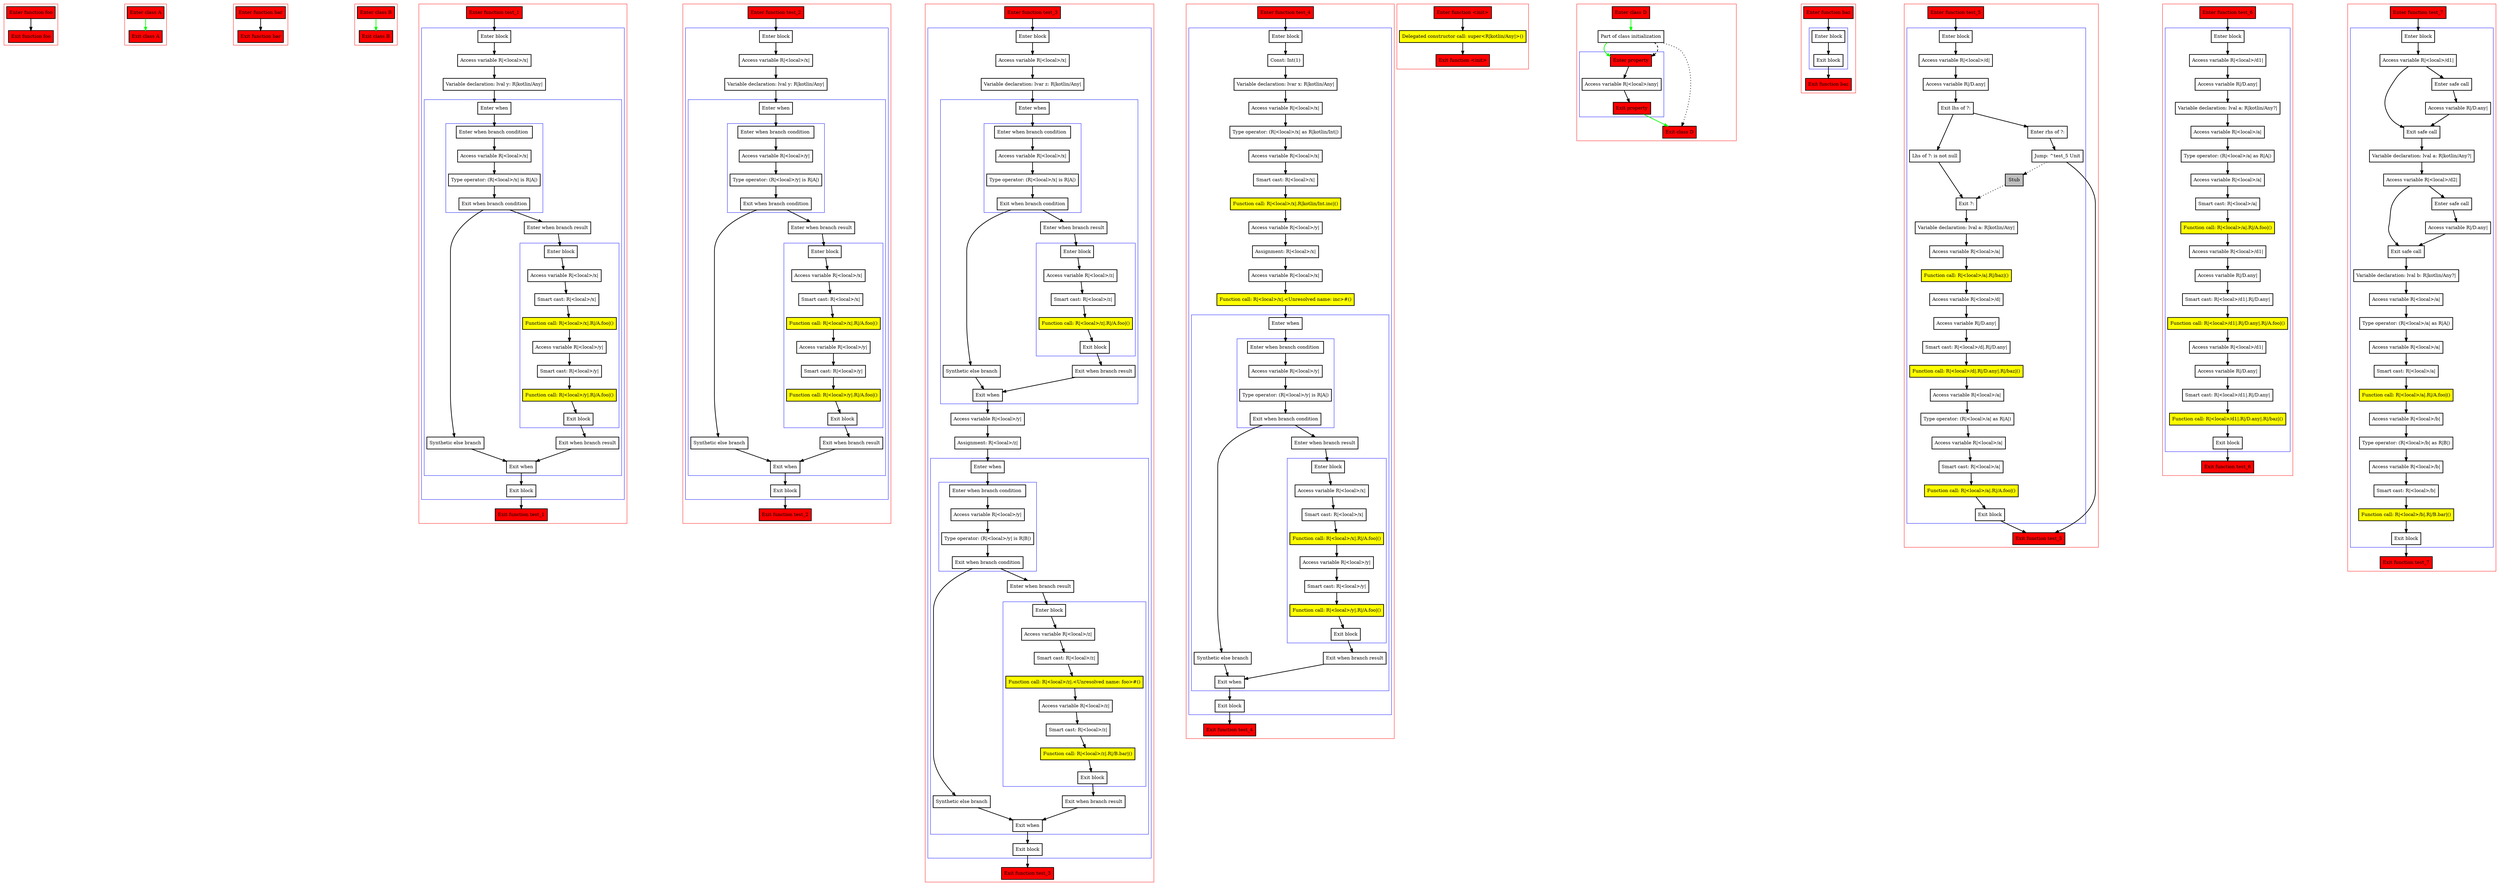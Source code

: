 digraph boundSmartcasts_kt {
    graph [nodesep=3]
    node [shape=box penwidth=2]
    edge [penwidth=2]

    subgraph cluster_0 {
        color=red
        0 [label="Enter function foo" style="filled" fillcolor=red];
        1 [label="Exit function foo" style="filled" fillcolor=red];
    }
    0 -> {1};

    subgraph cluster_1 {
        color=red
        2 [label="Enter class A" style="filled" fillcolor=red];
        3 [label="Exit class A" style="filled" fillcolor=red];
    }
    2 -> {3} [color=green];

    subgraph cluster_2 {
        color=red
        4 [label="Enter function bar" style="filled" fillcolor=red];
        5 [label="Exit function bar" style="filled" fillcolor=red];
    }
    4 -> {5};

    subgraph cluster_3 {
        color=red
        6 [label="Enter class B" style="filled" fillcolor=red];
        7 [label="Exit class B" style="filled" fillcolor=red];
    }
    6 -> {7} [color=green];

    subgraph cluster_4 {
        color=red
        8 [label="Enter function test_1" style="filled" fillcolor=red];
        subgraph cluster_5 {
            color=blue
            9 [label="Enter block"];
            10 [label="Access variable R|<local>/x|"];
            11 [label="Variable declaration: lval y: R|kotlin/Any|"];
            subgraph cluster_6 {
                color=blue
                12 [label="Enter when"];
                subgraph cluster_7 {
                    color=blue
                    13 [label="Enter when branch condition "];
                    14 [label="Access variable R|<local>/x|"];
                    15 [label="Type operator: (R|<local>/x| is R|A|)"];
                    16 [label="Exit when branch condition"];
                }
                17 [label="Synthetic else branch"];
                18 [label="Enter when branch result"];
                subgraph cluster_8 {
                    color=blue
                    19 [label="Enter block"];
                    20 [label="Access variable R|<local>/x|"];
                    21 [label="Smart cast: R|<local>/x|"];
                    22 [label="Function call: R|<local>/x|.R|/A.foo|()" style="filled" fillcolor=yellow];
                    23 [label="Access variable R|<local>/y|"];
                    24 [label="Smart cast: R|<local>/y|"];
                    25 [label="Function call: R|<local>/y|.R|/A.foo|()" style="filled" fillcolor=yellow];
                    26 [label="Exit block"];
                }
                27 [label="Exit when branch result"];
                28 [label="Exit when"];
            }
            29 [label="Exit block"];
        }
        30 [label="Exit function test_1" style="filled" fillcolor=red];
    }
    8 -> {9};
    9 -> {10};
    10 -> {11};
    11 -> {12};
    12 -> {13};
    13 -> {14};
    14 -> {15};
    15 -> {16};
    16 -> {17 18};
    17 -> {28};
    18 -> {19};
    19 -> {20};
    20 -> {21};
    21 -> {22};
    22 -> {23};
    23 -> {24};
    24 -> {25};
    25 -> {26};
    26 -> {27};
    27 -> {28};
    28 -> {29};
    29 -> {30};

    subgraph cluster_9 {
        color=red
        31 [label="Enter function test_2" style="filled" fillcolor=red];
        subgraph cluster_10 {
            color=blue
            32 [label="Enter block"];
            33 [label="Access variable R|<local>/x|"];
            34 [label="Variable declaration: lval y: R|kotlin/Any|"];
            subgraph cluster_11 {
                color=blue
                35 [label="Enter when"];
                subgraph cluster_12 {
                    color=blue
                    36 [label="Enter when branch condition "];
                    37 [label="Access variable R|<local>/y|"];
                    38 [label="Type operator: (R|<local>/y| is R|A|)"];
                    39 [label="Exit when branch condition"];
                }
                40 [label="Synthetic else branch"];
                41 [label="Enter when branch result"];
                subgraph cluster_13 {
                    color=blue
                    42 [label="Enter block"];
                    43 [label="Access variable R|<local>/x|"];
                    44 [label="Smart cast: R|<local>/x|"];
                    45 [label="Function call: R|<local>/x|.R|/A.foo|()" style="filled" fillcolor=yellow];
                    46 [label="Access variable R|<local>/y|"];
                    47 [label="Smart cast: R|<local>/y|"];
                    48 [label="Function call: R|<local>/y|.R|/A.foo|()" style="filled" fillcolor=yellow];
                    49 [label="Exit block"];
                }
                50 [label="Exit when branch result"];
                51 [label="Exit when"];
            }
            52 [label="Exit block"];
        }
        53 [label="Exit function test_2" style="filled" fillcolor=red];
    }
    31 -> {32};
    32 -> {33};
    33 -> {34};
    34 -> {35};
    35 -> {36};
    36 -> {37};
    37 -> {38};
    38 -> {39};
    39 -> {40 41};
    40 -> {51};
    41 -> {42};
    42 -> {43};
    43 -> {44};
    44 -> {45};
    45 -> {46};
    46 -> {47};
    47 -> {48};
    48 -> {49};
    49 -> {50};
    50 -> {51};
    51 -> {52};
    52 -> {53};

    subgraph cluster_14 {
        color=red
        54 [label="Enter function test_3" style="filled" fillcolor=red];
        subgraph cluster_15 {
            color=blue
            55 [label="Enter block"];
            56 [label="Access variable R|<local>/x|"];
            57 [label="Variable declaration: lvar z: R|kotlin/Any|"];
            subgraph cluster_16 {
                color=blue
                58 [label="Enter when"];
                subgraph cluster_17 {
                    color=blue
                    59 [label="Enter when branch condition "];
                    60 [label="Access variable R|<local>/x|"];
                    61 [label="Type operator: (R|<local>/x| is R|A|)"];
                    62 [label="Exit when branch condition"];
                }
                63 [label="Synthetic else branch"];
                64 [label="Enter when branch result"];
                subgraph cluster_18 {
                    color=blue
                    65 [label="Enter block"];
                    66 [label="Access variable R|<local>/z|"];
                    67 [label="Smart cast: R|<local>/z|"];
                    68 [label="Function call: R|<local>/z|.R|/A.foo|()" style="filled" fillcolor=yellow];
                    69 [label="Exit block"];
                }
                70 [label="Exit when branch result"];
                71 [label="Exit when"];
            }
            72 [label="Access variable R|<local>/y|"];
            73 [label="Assignment: R|<local>/z|"];
            subgraph cluster_19 {
                color=blue
                74 [label="Enter when"];
                subgraph cluster_20 {
                    color=blue
                    75 [label="Enter when branch condition "];
                    76 [label="Access variable R|<local>/y|"];
                    77 [label="Type operator: (R|<local>/y| is R|B|)"];
                    78 [label="Exit when branch condition"];
                }
                79 [label="Synthetic else branch"];
                80 [label="Enter when branch result"];
                subgraph cluster_21 {
                    color=blue
                    81 [label="Enter block"];
                    82 [label="Access variable R|<local>/z|"];
                    83 [label="Smart cast: R|<local>/z|"];
                    84 [label="Function call: R|<local>/z|.<Unresolved name: foo>#()" style="filled" fillcolor=yellow];
                    85 [label="Access variable R|<local>/z|"];
                    86 [label="Smart cast: R|<local>/z|"];
                    87 [label="Function call: R|<local>/z|.R|/B.bar|()" style="filled" fillcolor=yellow];
                    88 [label="Exit block"];
                }
                89 [label="Exit when branch result"];
                90 [label="Exit when"];
            }
            91 [label="Exit block"];
        }
        92 [label="Exit function test_3" style="filled" fillcolor=red];
    }
    54 -> {55};
    55 -> {56};
    56 -> {57};
    57 -> {58};
    58 -> {59};
    59 -> {60};
    60 -> {61};
    61 -> {62};
    62 -> {63 64};
    63 -> {71};
    64 -> {65};
    65 -> {66};
    66 -> {67};
    67 -> {68};
    68 -> {69};
    69 -> {70};
    70 -> {71};
    71 -> {72};
    72 -> {73};
    73 -> {74};
    74 -> {75};
    75 -> {76};
    76 -> {77};
    77 -> {78};
    78 -> {79 80};
    79 -> {90};
    80 -> {81};
    81 -> {82};
    82 -> {83};
    83 -> {84};
    84 -> {85};
    85 -> {86};
    86 -> {87};
    87 -> {88};
    88 -> {89};
    89 -> {90};
    90 -> {91};
    91 -> {92};

    subgraph cluster_22 {
        color=red
        93 [label="Enter function test_4" style="filled" fillcolor=red];
        subgraph cluster_23 {
            color=blue
            94 [label="Enter block"];
            95 [label="Const: Int(1)"];
            96 [label="Variable declaration: lvar x: R|kotlin/Any|"];
            97 [label="Access variable R|<local>/x|"];
            98 [label="Type operator: (R|<local>/x| as R|kotlin/Int|)"];
            99 [label="Access variable R|<local>/x|"];
            100 [label="Smart cast: R|<local>/x|"];
            101 [label="Function call: R|<local>/x|.R|kotlin/Int.inc|()" style="filled" fillcolor=yellow];
            102 [label="Access variable R|<local>/y|"];
            103 [label="Assignment: R|<local>/x|"];
            104 [label="Access variable R|<local>/x|"];
            105 [label="Function call: R|<local>/x|.<Unresolved name: inc>#()" style="filled" fillcolor=yellow];
            subgraph cluster_24 {
                color=blue
                106 [label="Enter when"];
                subgraph cluster_25 {
                    color=blue
                    107 [label="Enter when branch condition "];
                    108 [label="Access variable R|<local>/y|"];
                    109 [label="Type operator: (R|<local>/y| is R|A|)"];
                    110 [label="Exit when branch condition"];
                }
                111 [label="Synthetic else branch"];
                112 [label="Enter when branch result"];
                subgraph cluster_26 {
                    color=blue
                    113 [label="Enter block"];
                    114 [label="Access variable R|<local>/x|"];
                    115 [label="Smart cast: R|<local>/x|"];
                    116 [label="Function call: R|<local>/x|.R|/A.foo|()" style="filled" fillcolor=yellow];
                    117 [label="Access variable R|<local>/y|"];
                    118 [label="Smart cast: R|<local>/y|"];
                    119 [label="Function call: R|<local>/y|.R|/A.foo|()" style="filled" fillcolor=yellow];
                    120 [label="Exit block"];
                }
                121 [label="Exit when branch result"];
                122 [label="Exit when"];
            }
            123 [label="Exit block"];
        }
        124 [label="Exit function test_4" style="filled" fillcolor=red];
    }
    93 -> {94};
    94 -> {95};
    95 -> {96};
    96 -> {97};
    97 -> {98};
    98 -> {99};
    99 -> {100};
    100 -> {101};
    101 -> {102};
    102 -> {103};
    103 -> {104};
    104 -> {105};
    105 -> {106};
    106 -> {107};
    107 -> {108};
    108 -> {109};
    109 -> {110};
    110 -> {111 112};
    111 -> {122};
    112 -> {113};
    113 -> {114};
    114 -> {115};
    115 -> {116};
    116 -> {117};
    117 -> {118};
    118 -> {119};
    119 -> {120};
    120 -> {121};
    121 -> {122};
    122 -> {123};
    123 -> {124};

    subgraph cluster_27 {
        color=red
        125 [label="Enter function <init>" style="filled" fillcolor=red];
        126 [label="Delegated constructor call: super<R|kotlin/Any|>()" style="filled" fillcolor=yellow];
        127 [label="Exit function <init>" style="filled" fillcolor=red];
    }
    125 -> {126};
    126 -> {127};

    subgraph cluster_28 {
        color=red
        131 [label="Enter class D" style="filled" fillcolor=red];
        132 [label="Part of class initialization"];
        subgraph cluster_29 {
            color=blue
            128 [label="Enter property" style="filled" fillcolor=red];
            129 [label="Access variable R|<local>/any|"];
            130 [label="Exit property" style="filled" fillcolor=red];
        }
        133 [label="Exit class D" style="filled" fillcolor=red];
    }
    131 -> {132} [color=green];
    132 -> {128} [color=green];
    132 -> {133} [style=dotted];
    132 -> {128} [style=dashed];
    128 -> {129};
    129 -> {130};
    130 -> {133} [color=green];

    subgraph cluster_30 {
        color=red
        134 [label="Enter function baz" style="filled" fillcolor=red];
        subgraph cluster_31 {
            color=blue
            135 [label="Enter block"];
            136 [label="Exit block"];
        }
        137 [label="Exit function baz" style="filled" fillcolor=red];
    }
    134 -> {135};
    135 -> {136};
    136 -> {137};

    subgraph cluster_32 {
        color=red
        138 [label="Enter function test_5" style="filled" fillcolor=red];
        subgraph cluster_33 {
            color=blue
            139 [label="Enter block"];
            140 [label="Access variable R|<local>/d|"];
            141 [label="Access variable R|/D.any|"];
            142 [label="Exit lhs of ?:"];
            143 [label="Enter rhs of ?:"];
            144 [label="Jump: ^test_5 Unit"];
            145 [label="Stub" style="filled" fillcolor=gray];
            146 [label="Lhs of ?: is not null"];
            147 [label="Exit ?:"];
            148 [label="Variable declaration: lval a: R|kotlin/Any|"];
            149 [label="Access variable R|<local>/a|"];
            150 [label="Function call: R|<local>/a|.R|/baz|()" style="filled" fillcolor=yellow];
            151 [label="Access variable R|<local>/d|"];
            152 [label="Access variable R|/D.any|"];
            153 [label="Smart cast: R|<local>/d|.R|/D.any|"];
            154 [label="Function call: R|<local>/d|.R|/D.any|.R|/baz|()" style="filled" fillcolor=yellow];
            155 [label="Access variable R|<local>/a|"];
            156 [label="Type operator: (R|<local>/a| as R|A|)"];
            157 [label="Access variable R|<local>/a|"];
            158 [label="Smart cast: R|<local>/a|"];
            159 [label="Function call: R|<local>/a|.R|/A.foo|()" style="filled" fillcolor=yellow];
            160 [label="Exit block"];
        }
        161 [label="Exit function test_5" style="filled" fillcolor=red];
    }
    138 -> {139};
    139 -> {140};
    140 -> {141};
    141 -> {142};
    142 -> {143 146};
    143 -> {144};
    144 -> {161};
    144 -> {145} [style=dotted];
    145 -> {147} [style=dotted];
    146 -> {147};
    147 -> {148};
    148 -> {149};
    149 -> {150};
    150 -> {151};
    151 -> {152};
    152 -> {153};
    153 -> {154};
    154 -> {155};
    155 -> {156};
    156 -> {157};
    157 -> {158};
    158 -> {159};
    159 -> {160};
    160 -> {161};

    subgraph cluster_34 {
        color=red
        162 [label="Enter function test_6" style="filled" fillcolor=red];
        subgraph cluster_35 {
            color=blue
            163 [label="Enter block"];
            164 [label="Access variable R|<local>/d1|"];
            165 [label="Access variable R|/D.any|"];
            166 [label="Variable declaration: lval a: R|kotlin/Any?|"];
            167 [label="Access variable R|<local>/a|"];
            168 [label="Type operator: (R|<local>/a| as R|A|)"];
            169 [label="Access variable R|<local>/a|"];
            170 [label="Smart cast: R|<local>/a|"];
            171 [label="Function call: R|<local>/a|.R|/A.foo|()" style="filled" fillcolor=yellow];
            172 [label="Access variable R|<local>/d1|"];
            173 [label="Access variable R|/D.any|"];
            174 [label="Smart cast: R|<local>/d1|.R|/D.any|"];
            175 [label="Function call: R|<local>/d1|.R|/D.any|.R|/A.foo|()" style="filled" fillcolor=yellow];
            176 [label="Access variable R|<local>/d1|"];
            177 [label="Access variable R|/D.any|"];
            178 [label="Smart cast: R|<local>/d1|.R|/D.any|"];
            179 [label="Function call: R|<local>/d1|.R|/D.any|.R|/baz|()" style="filled" fillcolor=yellow];
            180 [label="Exit block"];
        }
        181 [label="Exit function test_6" style="filled" fillcolor=red];
    }
    162 -> {163};
    163 -> {164};
    164 -> {165};
    165 -> {166};
    166 -> {167};
    167 -> {168};
    168 -> {169};
    169 -> {170};
    170 -> {171};
    171 -> {172};
    172 -> {173};
    173 -> {174};
    174 -> {175};
    175 -> {176};
    176 -> {177};
    177 -> {178};
    178 -> {179};
    179 -> {180};
    180 -> {181};

    subgraph cluster_36 {
        color=red
        182 [label="Enter function test_7" style="filled" fillcolor=red];
        subgraph cluster_37 {
            color=blue
            183 [label="Enter block"];
            184 [label="Access variable R|<local>/d1|"];
            185 [label="Enter safe call"];
            186 [label="Access variable R|/D.any|"];
            187 [label="Exit safe call"];
            188 [label="Variable declaration: lval a: R|kotlin/Any?|"];
            189 [label="Access variable R|<local>/d2|"];
            190 [label="Enter safe call"];
            191 [label="Access variable R|/D.any|"];
            192 [label="Exit safe call"];
            193 [label="Variable declaration: lval b: R|kotlin/Any?|"];
            194 [label="Access variable R|<local>/a|"];
            195 [label="Type operator: (R|<local>/a| as R|A|)"];
            196 [label="Access variable R|<local>/a|"];
            197 [label="Smart cast: R|<local>/a|"];
            198 [label="Function call: R|<local>/a|.R|/A.foo|()" style="filled" fillcolor=yellow];
            199 [label="Access variable R|<local>/b|"];
            200 [label="Type operator: (R|<local>/b| as R|B|)"];
            201 [label="Access variable R|<local>/b|"];
            202 [label="Smart cast: R|<local>/b|"];
            203 [label="Function call: R|<local>/b|.R|/B.bar|()" style="filled" fillcolor=yellow];
            204 [label="Exit block"];
        }
        205 [label="Exit function test_7" style="filled" fillcolor=red];
    }
    182 -> {183};
    183 -> {184};
    184 -> {185 187};
    185 -> {186};
    186 -> {187};
    187 -> {188};
    188 -> {189};
    189 -> {190 192};
    190 -> {191};
    191 -> {192};
    192 -> {193};
    193 -> {194};
    194 -> {195};
    195 -> {196};
    196 -> {197};
    197 -> {198};
    198 -> {199};
    199 -> {200};
    200 -> {201};
    201 -> {202};
    202 -> {203};
    203 -> {204};
    204 -> {205};

}
